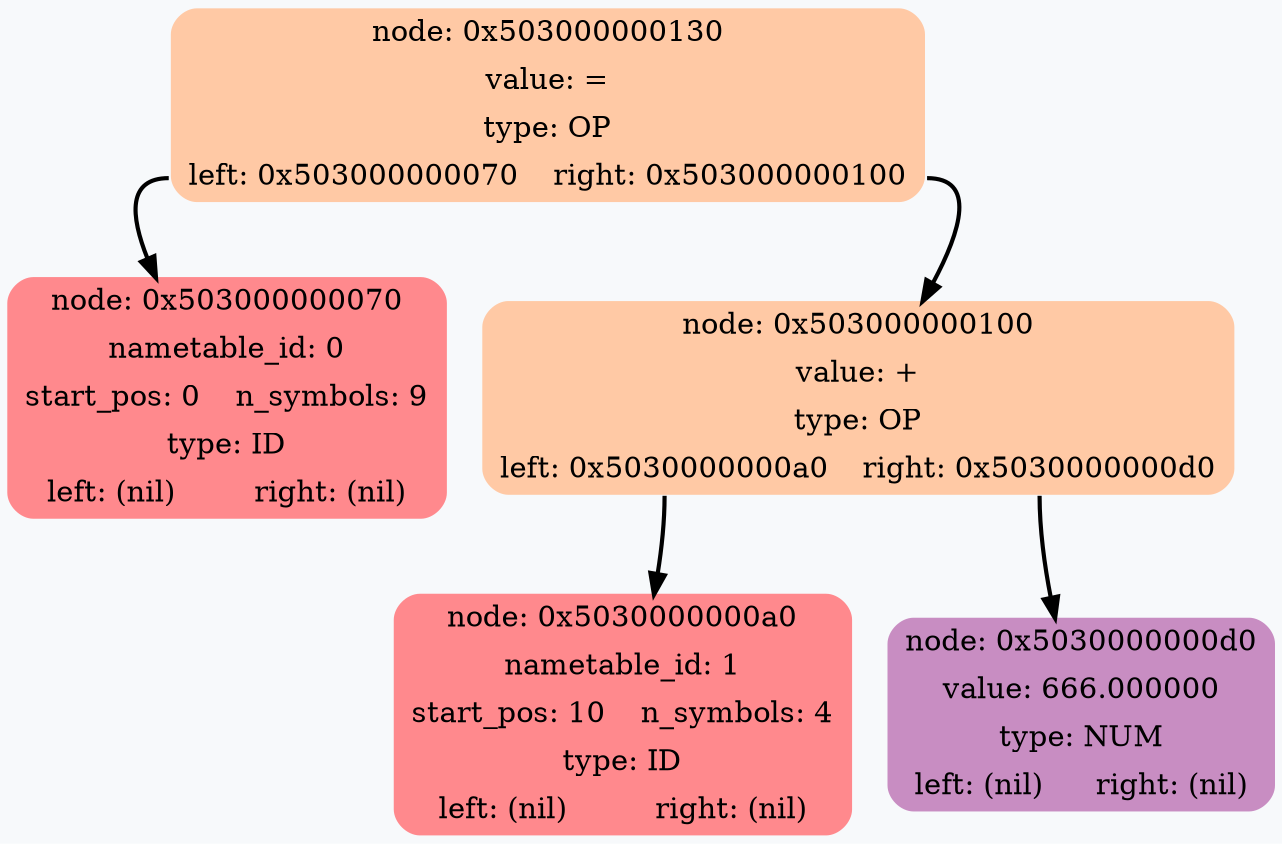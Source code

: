 digraph G {
	rankdir = HR;
	bgcolor="#F7F9FB"
	 node0x503000000130 [shape=Mrecord; style=filled; color=" #FFC9A5"; label =  "{node: 0x503000000130 | value: = | type: OP | {<left>left: 0x503000000070 | <right>right: 0x503000000100}  }" ];
	 node0x503000000130:<left> -> node0x503000000070 [style=bold; weight=1000; ];
	 node0x503000000130:<right> -> node0x503000000100 [style=bold; weight=1000; ];
	 node0x503000000070 [shape=Mrecord; style=filled; color="#FF898D"; label =  "{node: 0x503000000070 | nametable_id: 0 | {start_pos: 0 | n_symbols: 9} | type: ID | {<left>left: (nil) | <right>right: (nil)}  }" ];
	 node0x503000000100 [shape=Mrecord; style=filled; color=" #FFC9A5"; label =  "{node: 0x503000000100 | value: + | type: OP | {<left>left: 0x5030000000a0 | <right>right: 0x5030000000d0}  }" ];
	 node0x503000000100:<left> -> node0x5030000000a0 [style=bold; weight=1000; ];
	 node0x503000000100:<right> -> node0x5030000000d0 [style=bold; weight=1000; ];
	 node0x5030000000a0 [shape=Mrecord; style=filled; color="#FF898D"; label =  "{node: 0x5030000000a0 | nametable_id: 1 | {start_pos: 10 | n_symbols: 4} | type: ID | {<left>left: (nil) | <right>right: (nil)}  }" ];
	 node0x5030000000d0 [shape=Mrecord; style=filled; color="#C88DC2"; label =  "{node: 0x5030000000d0 | value: 666.000000 | type: NUM | {<left>left: (nil) | <right>right: (nil)}  }" ];
}
